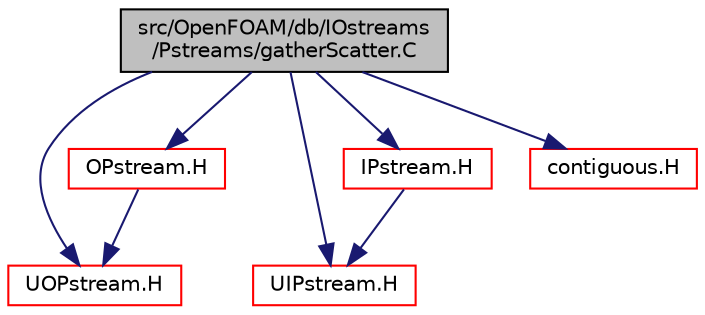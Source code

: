 digraph "src/OpenFOAM/db/IOstreams/Pstreams/gatherScatter.C"
{
  bgcolor="transparent";
  edge [fontname="Helvetica",fontsize="10",labelfontname="Helvetica",labelfontsize="10"];
  node [fontname="Helvetica",fontsize="10",shape=record];
  Node1 [label="src/OpenFOAM/db/IOstreams\l/Pstreams/gatherScatter.C",height=0.2,width=0.4,color="black", fillcolor="grey75", style="filled", fontcolor="black"];
  Node1 -> Node2 [color="midnightblue",fontsize="10",style="solid",fontname="Helvetica"];
  Node2 [label="UOPstream.H",height=0.2,width=0.4,color="red",URL="$a07802.html"];
  Node1 -> Node3 [color="midnightblue",fontsize="10",style="solid",fontname="Helvetica"];
  Node3 [label="OPstream.H",height=0.2,width=0.4,color="red",URL="$a07792.html"];
  Node3 -> Node2 [color="midnightblue",fontsize="10",style="solid",fontname="Helvetica"];
  Node1 -> Node4 [color="midnightblue",fontsize="10",style="solid",fontname="Helvetica"];
  Node4 [label="UIPstream.H",height=0.2,width=0.4,color="red",URL="$a07800.html"];
  Node1 -> Node5 [color="midnightblue",fontsize="10",style="solid",fontname="Helvetica"];
  Node5 [label="IPstream.H",height=0.2,width=0.4,color="red",URL="$a07790.html"];
  Node5 -> Node4 [color="midnightblue",fontsize="10",style="solid",fontname="Helvetica"];
  Node1 -> Node6 [color="midnightblue",fontsize="10",style="solid",fontname="Helvetica"];
  Node6 [label="contiguous.H",height=0.2,width=0.4,color="red",URL="$a08816.html",tooltip="Template function to specify if the data of a type are contiguous. "];
}
